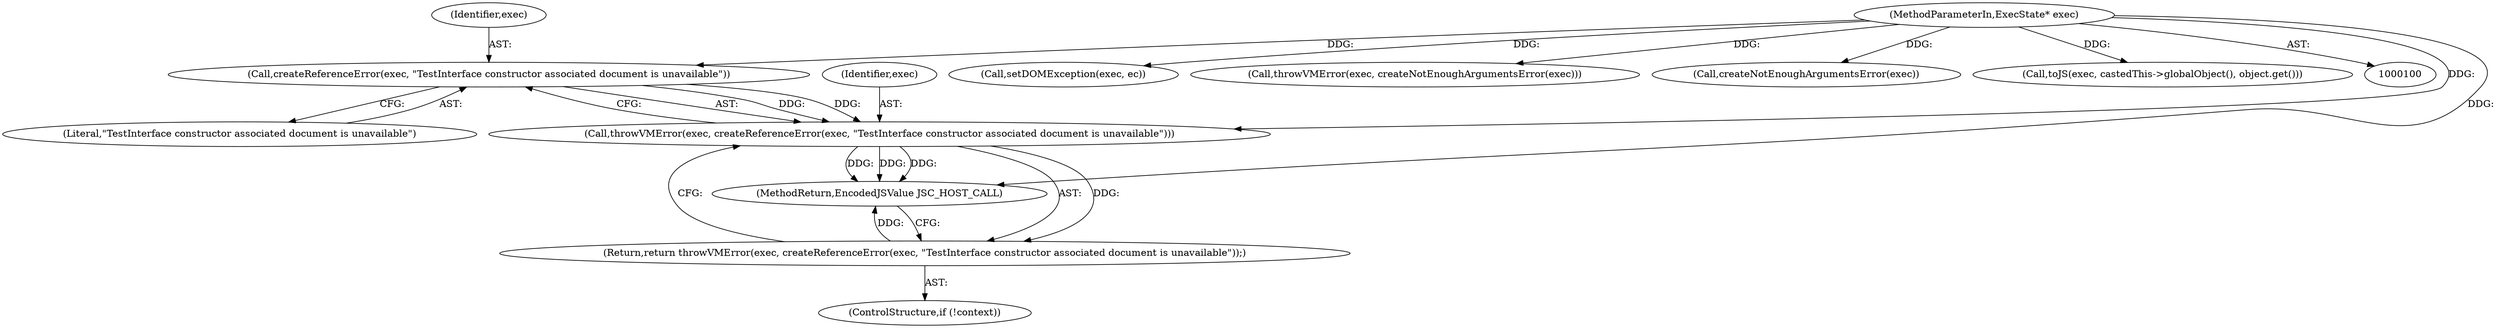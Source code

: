 digraph "0_Chrome_b944f670bb7a8a919daac497a4ea0536c954c201_16@API" {
"1000139" [label="(Call,createReferenceError(exec, \"TestInterface constructor associated document is unavailable\"))"];
"1000101" [label="(MethodParameterIn,ExecState* exec)"];
"1000137" [label="(Call,throwVMError(exec, createReferenceError(exec, \"TestInterface constructor associated document is unavailable\")))"];
"1000136" [label="(Return,return throwVMError(exec, createReferenceError(exec, \"TestInterface constructor associated document is unavailable\"));)"];
"1000153" [label="(Call,setDOMException(exec, ec))"];
"1000133" [label="(ControlStructure,if (!context))"];
"1000109" [label="(Call,throwVMError(exec, createNotEnoughArgumentsError(exec)))"];
"1000166" [label="(MethodReturn,EncodedJSValue JSC_HOST_CALL)"];
"1000137" [label="(Call,throwVMError(exec, createReferenceError(exec, \"TestInterface constructor associated document is unavailable\")))"];
"1000140" [label="(Identifier,exec)"];
"1000111" [label="(Call,createNotEnoughArgumentsError(exec))"];
"1000101" [label="(MethodParameterIn,ExecState* exec)"];
"1000139" [label="(Call,createReferenceError(exec, \"TestInterface constructor associated document is unavailable\"))"];
"1000162" [label="(Call,toJS(exec, castedThis->globalObject(), object.get()))"];
"1000141" [label="(Literal,\"TestInterface constructor associated document is unavailable\")"];
"1000138" [label="(Identifier,exec)"];
"1000136" [label="(Return,return throwVMError(exec, createReferenceError(exec, \"TestInterface constructor associated document is unavailable\"));)"];
"1000139" -> "1000137"  [label="AST: "];
"1000139" -> "1000141"  [label="CFG: "];
"1000140" -> "1000139"  [label="AST: "];
"1000141" -> "1000139"  [label="AST: "];
"1000137" -> "1000139"  [label="CFG: "];
"1000139" -> "1000137"  [label="DDG: "];
"1000139" -> "1000137"  [label="DDG: "];
"1000101" -> "1000139"  [label="DDG: "];
"1000101" -> "1000100"  [label="AST: "];
"1000101" -> "1000166"  [label="DDG: "];
"1000101" -> "1000109"  [label="DDG: "];
"1000101" -> "1000111"  [label="DDG: "];
"1000101" -> "1000137"  [label="DDG: "];
"1000101" -> "1000153"  [label="DDG: "];
"1000101" -> "1000162"  [label="DDG: "];
"1000137" -> "1000136"  [label="AST: "];
"1000138" -> "1000137"  [label="AST: "];
"1000136" -> "1000137"  [label="CFG: "];
"1000137" -> "1000166"  [label="DDG: "];
"1000137" -> "1000166"  [label="DDG: "];
"1000137" -> "1000166"  [label="DDG: "];
"1000137" -> "1000136"  [label="DDG: "];
"1000136" -> "1000133"  [label="AST: "];
"1000166" -> "1000136"  [label="CFG: "];
"1000136" -> "1000166"  [label="DDG: "];
}
